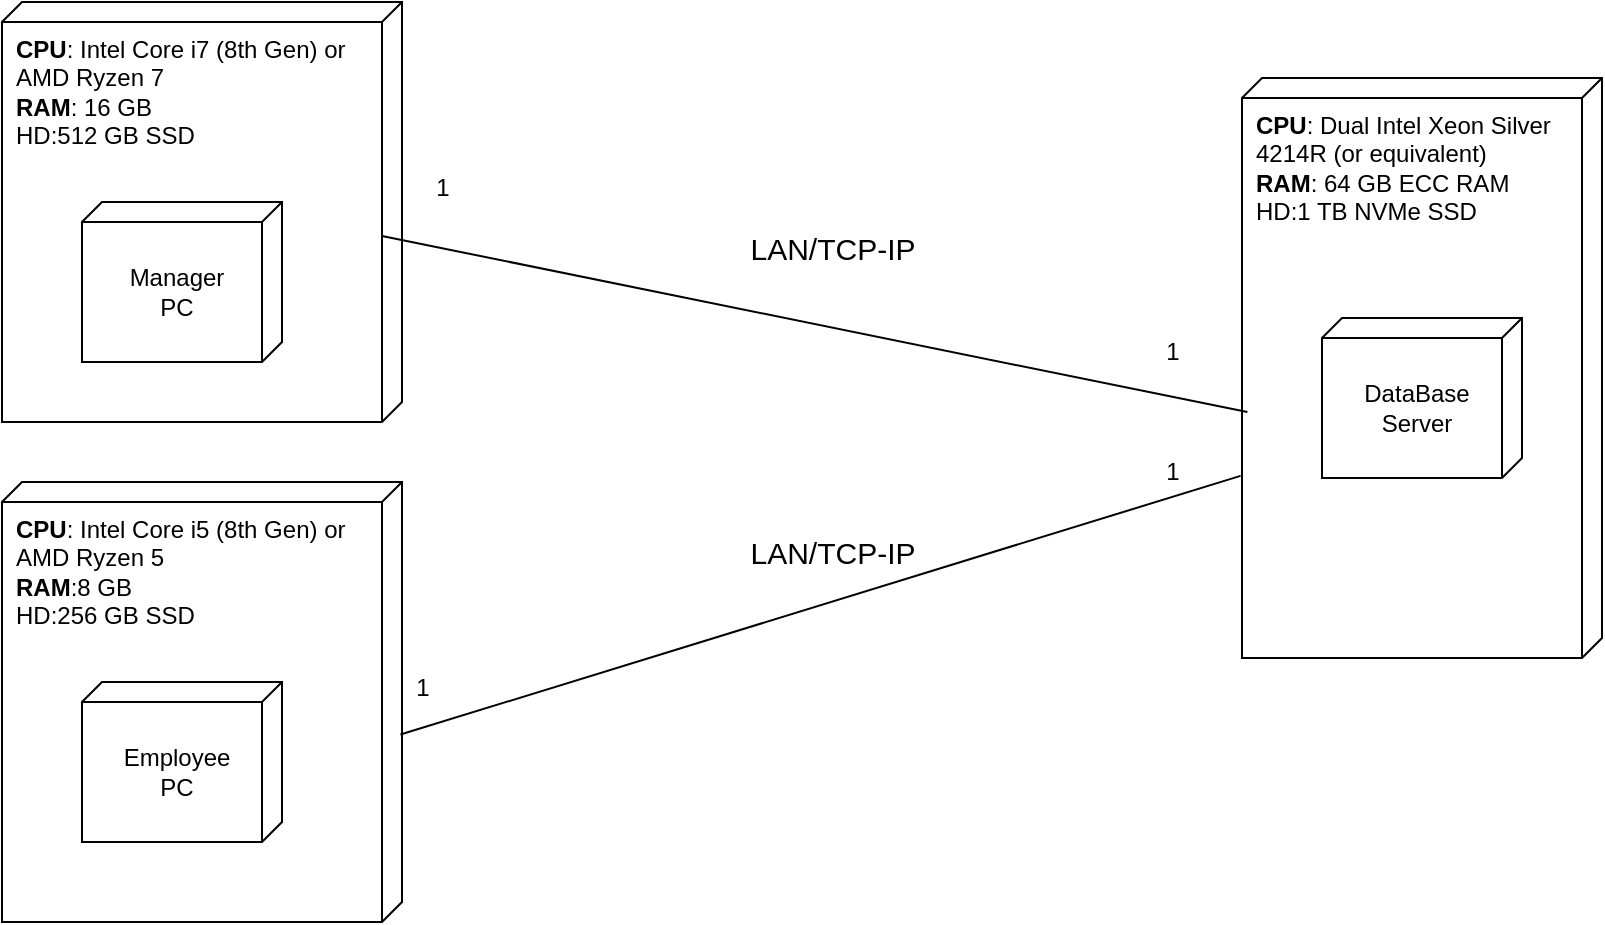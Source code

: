 <mxfile version="24.5.5" type="github">
  <diagram name="Page-1" id="EcqNfrim0UmWAMcfIdFD">
    <mxGraphModel dx="979" dy="566" grid="1" gridSize="10" guides="1" tooltips="1" connect="1" arrows="1" fold="1" page="1" pageScale="1" pageWidth="850" pageHeight="1100" math="0" shadow="0">
      <root>
        <mxCell id="0" />
        <mxCell id="1" parent="0" />
        <mxCell id="iZzpUM9VxHZeIErT4uhQ-1" value="&lt;strong&gt;CPU&lt;/strong&gt;:&amp;nbsp;Intel Core i7 (8th Gen) or AMD Ryzen 7&lt;br&gt;&lt;div&gt;&lt;strong style=&quot;background-color: initial;&quot;&gt;RAM&lt;/strong&gt;&lt;span style=&quot;background-color: initial;&quot;&gt;:&amp;nbsp;&lt;/span&gt;&lt;span style=&quot;background-color: initial;&quot;&gt;16 GB&lt;/span&gt;&lt;/div&gt;&lt;div&gt;&lt;div&gt;&lt;div&gt;HD:512 GB SSD&lt;/div&gt;&lt;div&gt;&lt;br&gt;&lt;/div&gt;&lt;/div&gt;&lt;/div&gt;" style="verticalAlign=top;align=left;shape=cube;size=10;direction=south;fontStyle=0;html=1;boundedLbl=1;spacingLeft=5;whiteSpace=wrap;" vertex="1" parent="1">
          <mxGeometry x="130" y="190" width="200" height="210" as="geometry" />
        </mxCell>
        <mxCell id="iZzpUM9VxHZeIErT4uhQ-2" value="&lt;div&gt;&lt;br&gt;&lt;/div&gt;Manager&lt;br&gt;PC" style="verticalAlign=top;align=center;shape=cube;size=10;direction=south;html=1;boundedLbl=1;spacingLeft=5;whiteSpace=wrap;" vertex="1" parent="iZzpUM9VxHZeIErT4uhQ-1">
          <mxGeometry width="100" height="80" relative="1" as="geometry">
            <mxPoint x="40" y="100" as="offset" />
          </mxGeometry>
        </mxCell>
        <mxCell id="iZzpUM9VxHZeIErT4uhQ-3" value="&lt;strong&gt;CPU&lt;/strong&gt;: Dual Intel Xeon Silver 4214R (or equivalent)&lt;br&gt;&lt;strong&gt;RAM&lt;/strong&gt;: 64 GB ECC RAM&lt;br&gt;HD:1 TB NVMe SSD&amp;nbsp;" style="verticalAlign=top;align=left;shape=cube;size=10;direction=south;fontStyle=0;html=1;boundedLbl=1;spacingLeft=5;whiteSpace=wrap;" vertex="1" parent="1">
          <mxGeometry x="750" y="228" width="180" height="290" as="geometry" />
        </mxCell>
        <mxCell id="iZzpUM9VxHZeIErT4uhQ-4" value="&lt;br&gt;DataBase&lt;br&gt;Server" style="verticalAlign=top;align=center;shape=cube;size=10;direction=south;html=1;boundedLbl=1;spacingLeft=5;whiteSpace=wrap;" vertex="1" parent="iZzpUM9VxHZeIErT4uhQ-3">
          <mxGeometry width="100" height="80" relative="1" as="geometry">
            <mxPoint x="40" y="120" as="offset" />
          </mxGeometry>
        </mxCell>
        <mxCell id="iZzpUM9VxHZeIErT4uhQ-5" value="&lt;strong&gt;CPU&lt;/strong&gt;:&amp;nbsp;Intel Core i5 (8th Gen) or AMD Ryzen 5&lt;br&gt;&lt;strong&gt;RAM&lt;/strong&gt;:8 GB&lt;br&gt;HD:256 GB SSD" style="verticalAlign=top;align=left;shape=cube;size=10;direction=south;fontStyle=0;html=1;boundedLbl=1;spacingLeft=5;whiteSpace=wrap;" vertex="1" parent="1">
          <mxGeometry x="130" y="430" width="200" height="220" as="geometry" />
        </mxCell>
        <mxCell id="iZzpUM9VxHZeIErT4uhQ-6" value="&lt;br&gt;Employee&lt;br&gt;PC" style="verticalAlign=top;align=center;shape=cube;size=10;direction=south;html=1;boundedLbl=1;spacingLeft=5;whiteSpace=wrap;" vertex="1" parent="iZzpUM9VxHZeIErT4uhQ-5">
          <mxGeometry width="100" height="80" relative="1" as="geometry">
            <mxPoint x="40" y="100" as="offset" />
          </mxGeometry>
        </mxCell>
        <mxCell id="iZzpUM9VxHZeIErT4uhQ-9" value="1" style="text;html=1;align=center;verticalAlign=middle;resizable=0;points=[];autosize=1;strokeColor=none;fillColor=none;" vertex="1" parent="1">
          <mxGeometry x="335" y="268" width="30" height="30" as="geometry" />
        </mxCell>
        <mxCell id="iZzpUM9VxHZeIErT4uhQ-10" value="1" style="text;html=1;align=center;verticalAlign=middle;resizable=0;points=[];autosize=1;strokeColor=none;fillColor=none;" vertex="1" parent="1">
          <mxGeometry x="325" y="518" width="30" height="30" as="geometry" />
        </mxCell>
        <mxCell id="iZzpUM9VxHZeIErT4uhQ-11" value="1" style="text;html=1;align=center;verticalAlign=middle;resizable=0;points=[];autosize=1;strokeColor=none;fillColor=none;" vertex="1" parent="1">
          <mxGeometry x="700" y="350" width="30" height="30" as="geometry" />
        </mxCell>
        <mxCell id="iZzpUM9VxHZeIErT4uhQ-12" value="1" style="text;html=1;align=center;verticalAlign=middle;resizable=0;points=[];autosize=1;strokeColor=none;fillColor=none;" vertex="1" parent="1">
          <mxGeometry x="700" y="410" width="30" height="30" as="geometry" />
        </mxCell>
        <mxCell id="iZzpUM9VxHZeIErT4uhQ-13" value="LAN/TCP-IP" style="text;html=1;align=center;verticalAlign=middle;resizable=0;points=[];autosize=1;strokeColor=none;fillColor=none;fontSize=15" vertex="1" parent="1">
          <mxGeometry x="500" y="298" width="90" height="30" as="geometry" />
        </mxCell>
        <mxCell id="iZzpUM9VxHZeIErT4uhQ-14" value="LAN/TCP-IP" style="text;html=1;align=center;verticalAlign=middle;resizable=0;points=[];autosize=1;strokeColor=none;fillColor=none;fontSize=15" vertex="1" parent="1">
          <mxGeometry x="500" y="450" width="90" height="30" as="geometry" />
        </mxCell>
        <mxCell id="iZzpUM9VxHZeIErT4uhQ-15" value="" style="endArrow=none;html=1;rounded=0;entryX=0.576;entryY=0.985;entryDx=0;entryDy=0;entryPerimeter=0;" edge="1" parent="1" target="iZzpUM9VxHZeIErT4uhQ-3">
          <mxGeometry width="50" height="50" relative="1" as="geometry">
            <mxPoint x="320" y="307" as="sourcePoint" />
            <mxPoint x="560" y="298" as="targetPoint" />
          </mxGeometry>
        </mxCell>
        <mxCell id="iZzpUM9VxHZeIErT4uhQ-16" value="" style="endArrow=none;html=1;rounded=0;entryX=0.686;entryY=1.004;entryDx=0;entryDy=0;entryPerimeter=0;exitX=0.574;exitY=0.004;exitDx=0;exitDy=0;exitPerimeter=0;" edge="1" parent="1" source="iZzpUM9VxHZeIErT4uhQ-5" target="iZzpUM9VxHZeIErT4uhQ-3">
          <mxGeometry width="50" height="50" relative="1" as="geometry">
            <mxPoint x="430" y="520" as="sourcePoint" />
            <mxPoint x="863" y="608" as="targetPoint" />
          </mxGeometry>
        </mxCell>
      </root>
    </mxGraphModel>
  </diagram>
</mxfile>
